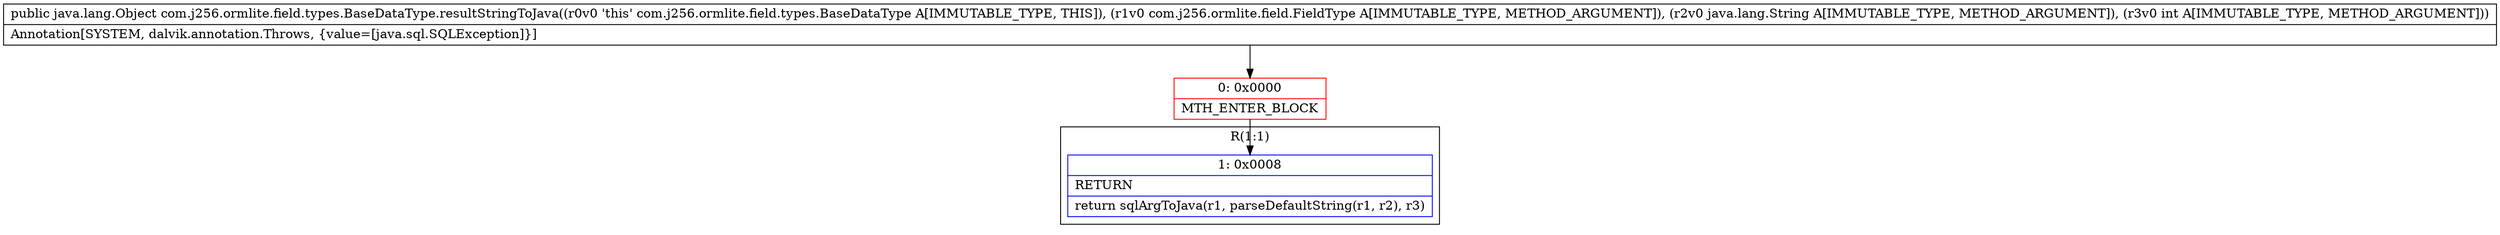 digraph "CFG forcom.j256.ormlite.field.types.BaseDataType.resultStringToJava(Lcom\/j256\/ormlite\/field\/FieldType;Ljava\/lang\/String;I)Ljava\/lang\/Object;" {
subgraph cluster_Region_1590598694 {
label = "R(1:1)";
node [shape=record,color=blue];
Node_1 [shape=record,label="{1\:\ 0x0008|RETURN\l|return sqlArgToJava(r1, parseDefaultString(r1, r2), r3)\l}"];
}
Node_0 [shape=record,color=red,label="{0\:\ 0x0000|MTH_ENTER_BLOCK\l}"];
MethodNode[shape=record,label="{public java.lang.Object com.j256.ormlite.field.types.BaseDataType.resultStringToJava((r0v0 'this' com.j256.ormlite.field.types.BaseDataType A[IMMUTABLE_TYPE, THIS]), (r1v0 com.j256.ormlite.field.FieldType A[IMMUTABLE_TYPE, METHOD_ARGUMENT]), (r2v0 java.lang.String A[IMMUTABLE_TYPE, METHOD_ARGUMENT]), (r3v0 int A[IMMUTABLE_TYPE, METHOD_ARGUMENT]))  | Annotation[SYSTEM, dalvik.annotation.Throws, \{value=[java.sql.SQLException]\}]\l}"];
MethodNode -> Node_0;
Node_0 -> Node_1;
}

